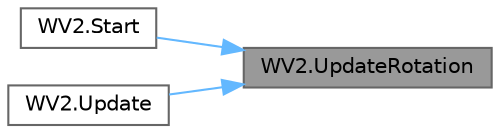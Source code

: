 digraph "WV2.UpdateRotation"
{
 // LATEX_PDF_SIZE
  bgcolor="transparent";
  edge [fontname=Helvetica,fontsize=10,labelfontname=Helvetica,labelfontsize=10];
  node [fontname=Helvetica,fontsize=10,shape=box,height=0.2,width=0.4];
  rankdir="RL";
  Node1 [id="Node000001",label="WV2.UpdateRotation",height=0.2,width=0.4,color="gray40", fillcolor="grey60", style="filled", fontcolor="black",tooltip="This method updates the rotation of the switch."];
  Node1 -> Node2 [id="edge1_Node000001_Node000002",dir="back",color="steelblue1",style="solid",tooltip=" "];
  Node2 [id="Node000002",label="WV2.Start",height=0.2,width=0.4,color="grey40", fillcolor="white", style="filled",URL="$class_w_v2.html#a9a83088346f425b0dbd1603c20b80d88",tooltip="This method initializes the WV2 instance, sets the initial rotation of the switch and initializes the..."];
  Node1 -> Node3 [id="edge2_Node000001_Node000003",dir="back",color="steelblue1",style="solid",tooltip=" "];
  Node3 [id="Node000003",label="WV2.Update",height=0.2,width=0.4,color="grey40", fillcolor="white", style="filled",URL="$class_w_v2.html#ac08cf53d7464a0021b46c093f6750084",tooltip="This method updates the rotation of the switch based on the current value of Percent."];
}
